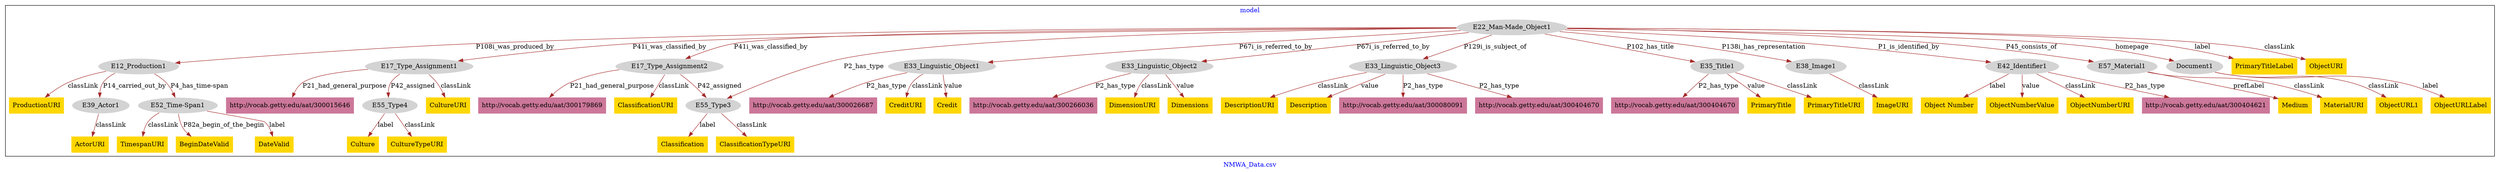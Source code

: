 digraph n0 {
fontcolor="blue"
remincross="true"
label="NMWA_Data.csv"
subgraph cluster {
label="model"
n2[style="filled",color="white",fillcolor="lightgray",label="E12_Production1"];
n3[style="filled",color="white",fillcolor="lightgray",label="E39_Actor1"];
n4[style="filled",color="white",fillcolor="lightgray",label="E52_Time-Span1"];
n5[style="filled",color="white",fillcolor="lightgray",label="E17_Type_Assignment1"];
n6[style="filled",color="white",fillcolor="lightgray",label="E55_Type4"];
n7[style="filled",color="white",fillcolor="lightgray",label="E17_Type_Assignment2"];
n8[style="filled",color="white",fillcolor="lightgray",label="E55_Type3"];
n9[style="filled",color="white",fillcolor="lightgray",label="E22_Man-Made_Object1"];
n10[style="filled",color="white",fillcolor="lightgray",label="E33_Linguistic_Object1"];
n11[style="filled",color="white",fillcolor="lightgray",label="E33_Linguistic_Object2"];
n12[style="filled",color="white",fillcolor="lightgray",label="E33_Linguistic_Object3"];
n13[style="filled",color="white",fillcolor="lightgray",label="E35_Title1"];
n14[style="filled",color="white",fillcolor="lightgray",label="E38_Image1"];
n15[style="filled",color="white",fillcolor="lightgray",label="E42_Identifier1"];
n16[style="filled",color="white",fillcolor="lightgray",label="E57_Material1"];
n17[style="filled",color="white",fillcolor="lightgray",label="Document1"];
n18[shape="plaintext",style="filled",fillcolor="gold",label="Classification"];
n19[shape="plaintext",style="filled",fillcolor="gold",label="Culture"];
n20[shape="plaintext",style="filled",fillcolor="gold",label="CreditURI"];
n21[shape="plaintext",style="filled",fillcolor="gold",label="ProductionURI"];
n22[shape="plaintext",style="filled",fillcolor="gold",label="DimensionURI"];
n23[shape="plaintext",style="filled",fillcolor="gold",label="BeginDateValid"];
n24[shape="plaintext",style="filled",fillcolor="gold",label="DateValid"];
n25[shape="plaintext",style="filled",fillcolor="gold",label="Object Number"];
n26[shape="plaintext",style="filled",fillcolor="gold",label="PrimaryTitleLabel"];
n27[shape="plaintext",style="filled",fillcolor="gold",label="Credit"];
n28[shape="plaintext",style="filled",fillcolor="gold",label="ObjectURL1"];
n29[shape="plaintext",style="filled",fillcolor="gold",label="ObjectURLLabel"];
n30[shape="plaintext",style="filled",fillcolor="gold",label="TimespanURI"];
n31[shape="plaintext",style="filled",fillcolor="gold",label="ObjectNumberValue"];
n32[shape="plaintext",style="filled",fillcolor="gold",label="CultureTypeURI"];
n33[shape="plaintext",style="filled",fillcolor="gold",label="DescriptionURI"];
n34[shape="plaintext",style="filled",fillcolor="gold",label="ActorURI"];
n35[shape="plaintext",style="filled",fillcolor="gold",label="ClassificationURI"];
n36[shape="plaintext",style="filled",fillcolor="gold",label="Dimensions"];
n37[shape="plaintext",style="filled",fillcolor="gold",label="Description"];
n38[shape="plaintext",style="filled",fillcolor="gold",label="Medium"];
n39[shape="plaintext",style="filled",fillcolor="gold",label="CultureURI"];
n40[shape="plaintext",style="filled",fillcolor="gold",label="PrimaryTitle"];
n41[shape="plaintext",style="filled",fillcolor="gold",label="PrimaryTitleURI"];
n42[shape="plaintext",style="filled",fillcolor="gold",label="MaterialURI"];
n43[shape="plaintext",style="filled",fillcolor="gold",label="ClassificationTypeURI"];
n44[shape="plaintext",style="filled",fillcolor="gold",label="ObjectURI"];
n45[shape="plaintext",style="filled",fillcolor="gold",label="ImageURI"];
n46[shape="plaintext",style="filled",fillcolor="gold",label="ObjectNumberURI"];
n47[shape="plaintext",style="filled",fillcolor="#CC7799",label="http://vocab.getty.edu/aat/300266036"];
n48[shape="plaintext",style="filled",fillcolor="#CC7799",label="http://vocab.getty.edu/aat/300026687"];
n49[shape="plaintext",style="filled",fillcolor="#CC7799",label="http://vocab.getty.edu/aat/300404621"];
n50[shape="plaintext",style="filled",fillcolor="#CC7799",label="http://vocab.getty.edu/aat/300404670"];
n51[shape="plaintext",style="filled",fillcolor="#CC7799",label="http://vocab.getty.edu/aat/300179869"];
n52[shape="plaintext",style="filled",fillcolor="#CC7799",label="http://vocab.getty.edu/aat/300015646"];
n53[shape="plaintext",style="filled",fillcolor="#CC7799",label="http://vocab.getty.edu/aat/300080091"];
n54[shape="plaintext",style="filled",fillcolor="#CC7799",label="http://vocab.getty.edu/aat/300404670"];
}
n2 -> n3[color="brown",fontcolor="black",label="P14_carried_out_by"]
n2 -> n4[color="brown",fontcolor="black",label="P4_has_time-span"]
n5 -> n6[color="brown",fontcolor="black",label="P42_assigned"]
n7 -> n8[color="brown",fontcolor="black",label="P42_assigned"]
n9 -> n2[color="brown",fontcolor="black",label="P108i_was_produced_by"]
n9 -> n5[color="brown",fontcolor="black",label="P41i_was_classified_by"]
n9 -> n7[color="brown",fontcolor="black",label="P41i_was_classified_by"]
n9 -> n10[color="brown",fontcolor="black",label="P67i_is_referred_to_by"]
n9 -> n11[color="brown",fontcolor="black",label="P67i_is_referred_to_by"]
n9 -> n12[color="brown",fontcolor="black",label="P129i_is_subject_of"]
n9 -> n13[color="brown",fontcolor="black",label="P102_has_title"]
n9 -> n14[color="brown",fontcolor="black",label="P138i_has_representation"]
n9 -> n15[color="brown",fontcolor="black",label="P1_is_identified_by"]
n9 -> n16[color="brown",fontcolor="black",label="P45_consists_of"]
n9 -> n17[color="brown",fontcolor="black",label="homepage"]
n8 -> n18[color="brown",fontcolor="black",label="label"]
n6 -> n19[color="brown",fontcolor="black",label="label"]
n10 -> n20[color="brown",fontcolor="black",label="classLink"]
n2 -> n21[color="brown",fontcolor="black",label="classLink"]
n11 -> n22[color="brown",fontcolor="black",label="classLink"]
n4 -> n23[color="brown",fontcolor="black",label="P82a_begin_of_the_begin"]
n4 -> n24[color="brown",fontcolor="black",label="label"]
n15 -> n25[color="brown",fontcolor="black",label="label"]
n9 -> n26[color="brown",fontcolor="black",label="label"]
n10 -> n27[color="brown",fontcolor="black",label="value"]
n17 -> n28[color="brown",fontcolor="black",label="classLink"]
n17 -> n29[color="brown",fontcolor="black",label="label"]
n4 -> n30[color="brown",fontcolor="black",label="classLink"]
n15 -> n31[color="brown",fontcolor="black",label="value"]
n6 -> n32[color="brown",fontcolor="black",label="classLink"]
n12 -> n33[color="brown",fontcolor="black",label="classLink"]
n3 -> n34[color="brown",fontcolor="black",label="classLink"]
n7 -> n35[color="brown",fontcolor="black",label="classLink"]
n11 -> n36[color="brown",fontcolor="black",label="value"]
n12 -> n37[color="brown",fontcolor="black",label="value"]
n16 -> n38[color="brown",fontcolor="black",label="prefLabel"]
n5 -> n39[color="brown",fontcolor="black",label="classLink"]
n13 -> n40[color="brown",fontcolor="black",label="value"]
n13 -> n41[color="brown",fontcolor="black",label="classLink"]
n16 -> n42[color="brown",fontcolor="black",label="classLink"]
n8 -> n43[color="brown",fontcolor="black",label="classLink"]
n9 -> n44[color="brown",fontcolor="black",label="classLink"]
n14 -> n45[color="brown",fontcolor="black",label="classLink"]
n15 -> n46[color="brown",fontcolor="black",label="classLink"]
n11 -> n47[color="brown",fontcolor="black",label="P2_has_type"]
n10 -> n48[color="brown",fontcolor="black",label="P2_has_type"]
n15 -> n49[color="brown",fontcolor="black",label="P2_has_type"]
n13 -> n50[color="brown",fontcolor="black",label="P2_has_type"]
n7 -> n51[color="brown",fontcolor="black",label="P21_had_general_purpose"]
n5 -> n52[color="brown",fontcolor="black",label="P21_had_general_purpose"]
n12 -> n53[color="brown",fontcolor="black",label="P2_has_type"]
n9 -> n8[color="brown",fontcolor="black",label="P2_has_type"]
n12 -> n54[color="brown",fontcolor="black",label="P2_has_type"]
}
